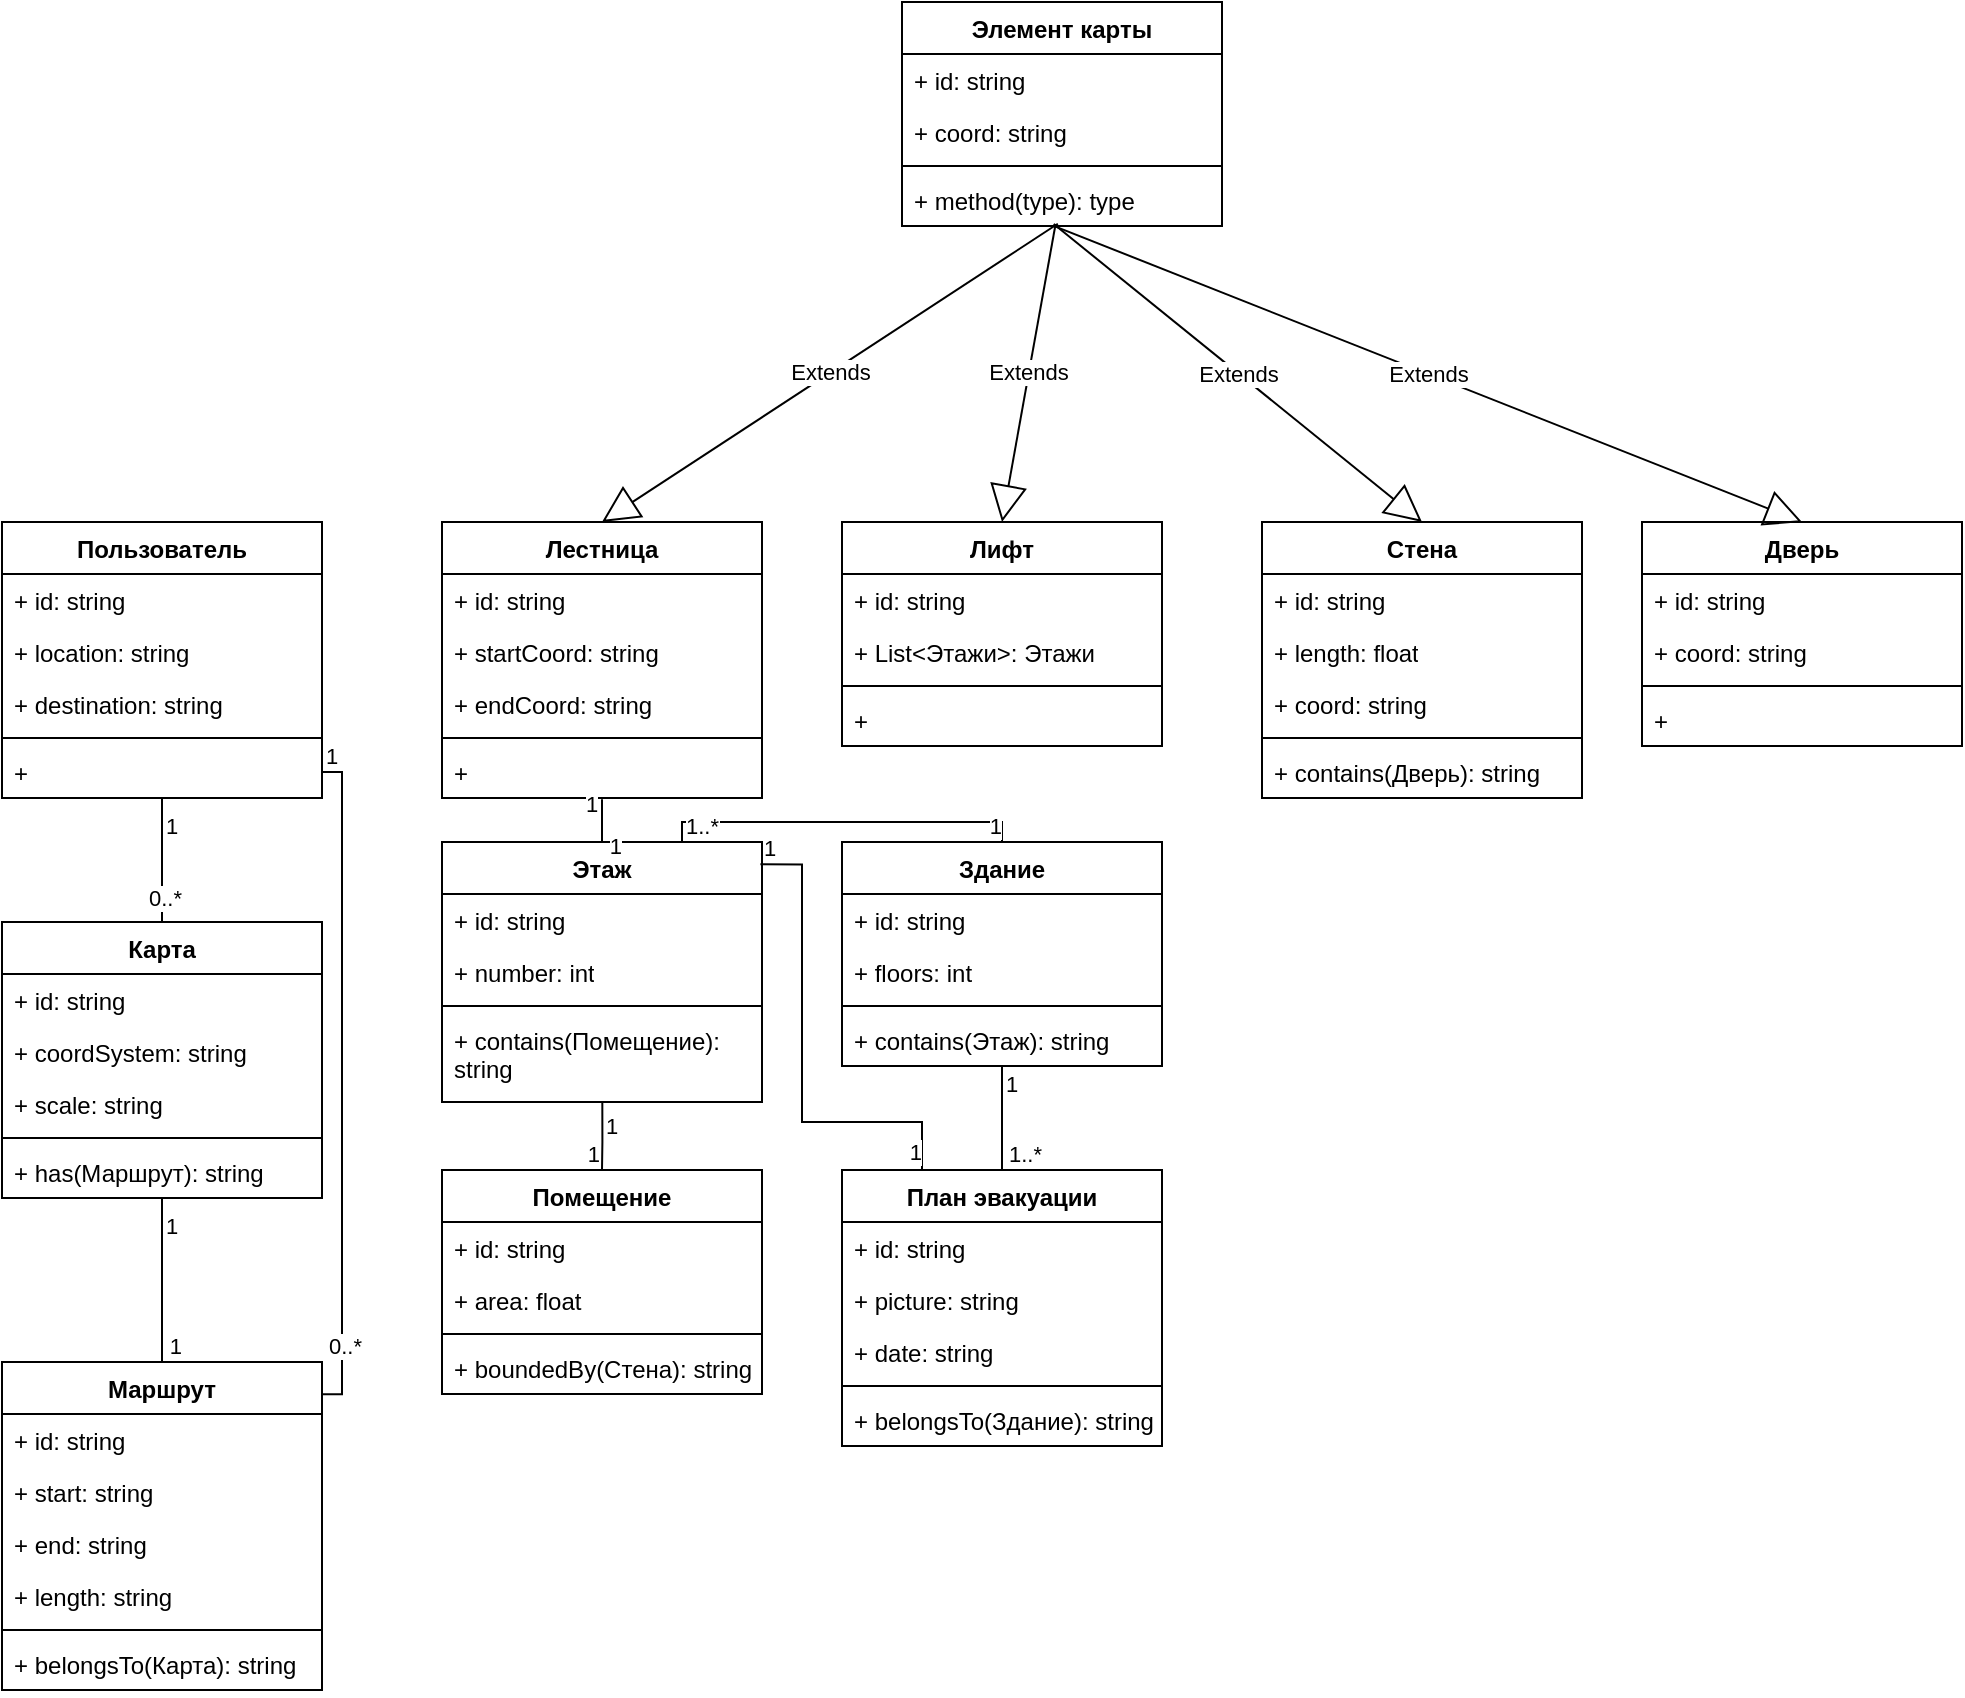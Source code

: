 <mxfile version="27.1.4">
  <diagram name="Страница — 1" id="0AxxKKy72it5V6mxBsG3">
    <mxGraphModel dx="2243" dy="932" grid="0" gridSize="10" guides="1" tooltips="1" connect="1" arrows="1" fold="1" page="0" pageScale="1" pageWidth="827" pageHeight="1169" math="0" shadow="0">
      <root>
        <mxCell id="0" />
        <mxCell id="1" parent="0" />
        <mxCell id="ay8TrYF9AFH5agloY99Q-1" value="Лестница" style="swimlane;fontStyle=1;align=center;verticalAlign=top;childLayout=stackLayout;horizontal=1;startSize=26;horizontalStack=0;resizeParent=1;resizeParentMax=0;resizeLast=0;collapsible=1;marginBottom=0;whiteSpace=wrap;html=1;" parent="1" vertex="1">
          <mxGeometry x="-203" y="365" width="160" height="138" as="geometry" />
        </mxCell>
        <mxCell id="ay8TrYF9AFH5agloY99Q-2" value="+ id: string" style="text;strokeColor=none;fillColor=none;align=left;verticalAlign=top;spacingLeft=4;spacingRight=4;overflow=hidden;rotatable=0;points=[[0,0.5],[1,0.5]];portConstraint=eastwest;whiteSpace=wrap;html=1;" parent="ay8TrYF9AFH5agloY99Q-1" vertex="1">
          <mxGeometry y="26" width="160" height="26" as="geometry" />
        </mxCell>
        <mxCell id="ay8TrYF9AFH5agloY99Q-56" value="+ startCoord: string" style="text;strokeColor=none;fillColor=none;align=left;verticalAlign=top;spacingLeft=4;spacingRight=4;overflow=hidden;rotatable=0;points=[[0,0.5],[1,0.5]];portConstraint=eastwest;whiteSpace=wrap;html=1;" parent="ay8TrYF9AFH5agloY99Q-1" vertex="1">
          <mxGeometry y="52" width="160" height="26" as="geometry" />
        </mxCell>
        <mxCell id="ay8TrYF9AFH5agloY99Q-57" value="+ endCoord: string" style="text;strokeColor=none;fillColor=none;align=left;verticalAlign=top;spacingLeft=4;spacingRight=4;overflow=hidden;rotatable=0;points=[[0,0.5],[1,0.5]];portConstraint=eastwest;whiteSpace=wrap;html=1;" parent="ay8TrYF9AFH5agloY99Q-1" vertex="1">
          <mxGeometry y="78" width="160" height="26" as="geometry" />
        </mxCell>
        <mxCell id="ay8TrYF9AFH5agloY99Q-3" value="" style="line;strokeWidth=1;fillColor=none;align=left;verticalAlign=middle;spacingTop=-1;spacingLeft=3;spacingRight=3;rotatable=0;labelPosition=right;points=[];portConstraint=eastwest;strokeColor=inherit;" parent="ay8TrYF9AFH5agloY99Q-1" vertex="1">
          <mxGeometry y="104" width="160" height="8" as="geometry" />
        </mxCell>
        <mxCell id="ay8TrYF9AFH5agloY99Q-4" value="+" style="text;strokeColor=none;fillColor=none;align=left;verticalAlign=top;spacingLeft=4;spacingRight=4;overflow=hidden;rotatable=0;points=[[0,0.5],[1,0.5]];portConstraint=eastwest;whiteSpace=wrap;html=1;" parent="ay8TrYF9AFH5agloY99Q-1" vertex="1">
          <mxGeometry y="112" width="160" height="26" as="geometry" />
        </mxCell>
        <mxCell id="ay8TrYF9AFH5agloY99Q-5" value="Этаж" style="swimlane;fontStyle=1;align=center;verticalAlign=top;childLayout=stackLayout;horizontal=1;startSize=26;horizontalStack=0;resizeParent=1;resizeParentMax=0;resizeLast=0;collapsible=1;marginBottom=0;whiteSpace=wrap;html=1;" parent="1" vertex="1">
          <mxGeometry x="-203" y="525" width="160" height="130" as="geometry" />
        </mxCell>
        <mxCell id="ay8TrYF9AFH5agloY99Q-6" value="+ id: string" style="text;strokeColor=none;fillColor=none;align=left;verticalAlign=top;spacingLeft=4;spacingRight=4;overflow=hidden;rotatable=0;points=[[0,0.5],[1,0.5]];portConstraint=eastwest;whiteSpace=wrap;html=1;" parent="ay8TrYF9AFH5agloY99Q-5" vertex="1">
          <mxGeometry y="26" width="160" height="26" as="geometry" />
        </mxCell>
        <mxCell id="ay8TrYF9AFH5agloY99Q-58" value="+ number: int" style="text;strokeColor=none;fillColor=none;align=left;verticalAlign=top;spacingLeft=4;spacingRight=4;overflow=hidden;rotatable=0;points=[[0,0.5],[1,0.5]];portConstraint=eastwest;whiteSpace=wrap;html=1;" parent="ay8TrYF9AFH5agloY99Q-5" vertex="1">
          <mxGeometry y="52" width="160" height="26" as="geometry" />
        </mxCell>
        <mxCell id="ay8TrYF9AFH5agloY99Q-7" value="" style="line;strokeWidth=1;fillColor=none;align=left;verticalAlign=middle;spacingTop=-1;spacingLeft=3;spacingRight=3;rotatable=0;labelPosition=right;points=[];portConstraint=eastwest;strokeColor=inherit;" parent="ay8TrYF9AFH5agloY99Q-5" vertex="1">
          <mxGeometry y="78" width="160" height="8" as="geometry" />
        </mxCell>
        <mxCell id="ay8TrYF9AFH5agloY99Q-8" value="+ contains(Помещение): string" style="text;strokeColor=none;fillColor=none;align=left;verticalAlign=top;spacingLeft=4;spacingRight=4;overflow=hidden;rotatable=0;points=[[0,0.5],[1,0.5]];portConstraint=eastwest;whiteSpace=wrap;html=1;" parent="ay8TrYF9AFH5agloY99Q-5" vertex="1">
          <mxGeometry y="86" width="160" height="44" as="geometry" />
        </mxCell>
        <mxCell id="ay8TrYF9AFH5agloY99Q-9" value="Помещение" style="swimlane;fontStyle=1;align=center;verticalAlign=top;childLayout=stackLayout;horizontal=1;startSize=26;horizontalStack=0;resizeParent=1;resizeParentMax=0;resizeLast=0;collapsible=1;marginBottom=0;whiteSpace=wrap;html=1;" parent="1" vertex="1">
          <mxGeometry x="-203" y="689" width="160" height="112" as="geometry" />
        </mxCell>
        <mxCell id="ay8TrYF9AFH5agloY99Q-10" value="+ id: string" style="text;strokeColor=none;fillColor=none;align=left;verticalAlign=top;spacingLeft=4;spacingRight=4;overflow=hidden;rotatable=0;points=[[0,0.5],[1,0.5]];portConstraint=eastwest;whiteSpace=wrap;html=1;" parent="ay8TrYF9AFH5agloY99Q-9" vertex="1">
          <mxGeometry y="26" width="160" height="26" as="geometry" />
        </mxCell>
        <mxCell id="ay8TrYF9AFH5agloY99Q-59" value="+ area: float" style="text;strokeColor=none;fillColor=none;align=left;verticalAlign=top;spacingLeft=4;spacingRight=4;overflow=hidden;rotatable=0;points=[[0,0.5],[1,0.5]];portConstraint=eastwest;whiteSpace=wrap;html=1;" parent="ay8TrYF9AFH5agloY99Q-9" vertex="1">
          <mxGeometry y="52" width="160" height="26" as="geometry" />
        </mxCell>
        <mxCell id="ay8TrYF9AFH5agloY99Q-11" value="" style="line;strokeWidth=1;fillColor=none;align=left;verticalAlign=middle;spacingTop=-1;spacingLeft=3;spacingRight=3;rotatable=0;labelPosition=right;points=[];portConstraint=eastwest;strokeColor=inherit;" parent="ay8TrYF9AFH5agloY99Q-9" vertex="1">
          <mxGeometry y="78" width="160" height="8" as="geometry" />
        </mxCell>
        <mxCell id="ay8TrYF9AFH5agloY99Q-12" value="+ boundedBy(Стена): string" style="text;strokeColor=none;fillColor=none;align=left;verticalAlign=top;spacingLeft=4;spacingRight=4;overflow=hidden;rotatable=0;points=[[0,0.5],[1,0.5]];portConstraint=eastwest;whiteSpace=wrap;html=1;" parent="ay8TrYF9AFH5agloY99Q-9" vertex="1">
          <mxGeometry y="86" width="160" height="26" as="geometry" />
        </mxCell>
        <mxCell id="ay8TrYF9AFH5agloY99Q-13" value="Стена" style="swimlane;fontStyle=1;align=center;verticalAlign=top;childLayout=stackLayout;horizontal=1;startSize=26;horizontalStack=0;resizeParent=1;resizeParentMax=0;resizeLast=0;collapsible=1;marginBottom=0;whiteSpace=wrap;html=1;" parent="1" vertex="1">
          <mxGeometry x="207" y="365" width="160" height="138" as="geometry" />
        </mxCell>
        <mxCell id="ay8TrYF9AFH5agloY99Q-14" value="+ id: string" style="text;strokeColor=none;fillColor=none;align=left;verticalAlign=top;spacingLeft=4;spacingRight=4;overflow=hidden;rotatable=0;points=[[0,0.5],[1,0.5]];portConstraint=eastwest;whiteSpace=wrap;html=1;" parent="ay8TrYF9AFH5agloY99Q-13" vertex="1">
          <mxGeometry y="26" width="160" height="26" as="geometry" />
        </mxCell>
        <mxCell id="ay8TrYF9AFH5agloY99Q-60" value="+ length: float" style="text;strokeColor=none;fillColor=none;align=left;verticalAlign=top;spacingLeft=4;spacingRight=4;overflow=hidden;rotatable=0;points=[[0,0.5],[1,0.5]];portConstraint=eastwest;whiteSpace=wrap;html=1;" parent="ay8TrYF9AFH5agloY99Q-13" vertex="1">
          <mxGeometry y="52" width="160" height="26" as="geometry" />
        </mxCell>
        <mxCell id="ay8TrYF9AFH5agloY99Q-61" value="+ coord: string" style="text;strokeColor=none;fillColor=none;align=left;verticalAlign=top;spacingLeft=4;spacingRight=4;overflow=hidden;rotatable=0;points=[[0,0.5],[1,0.5]];portConstraint=eastwest;whiteSpace=wrap;html=1;" parent="ay8TrYF9AFH5agloY99Q-13" vertex="1">
          <mxGeometry y="78" width="160" height="26" as="geometry" />
        </mxCell>
        <mxCell id="ay8TrYF9AFH5agloY99Q-15" value="" style="line;strokeWidth=1;fillColor=none;align=left;verticalAlign=middle;spacingTop=-1;spacingLeft=3;spacingRight=3;rotatable=0;labelPosition=right;points=[];portConstraint=eastwest;strokeColor=inherit;" parent="ay8TrYF9AFH5agloY99Q-13" vertex="1">
          <mxGeometry y="104" width="160" height="8" as="geometry" />
        </mxCell>
        <mxCell id="ay8TrYF9AFH5agloY99Q-16" value="+ contains(Дверь): string" style="text;strokeColor=none;fillColor=none;align=left;verticalAlign=top;spacingLeft=4;spacingRight=4;overflow=hidden;rotatable=0;points=[[0,0.5],[1,0.5]];portConstraint=eastwest;whiteSpace=wrap;html=1;" parent="ay8TrYF9AFH5agloY99Q-13" vertex="1">
          <mxGeometry y="112" width="160" height="26" as="geometry" />
        </mxCell>
        <mxCell id="ay8TrYF9AFH5agloY99Q-17" value="Дверь" style="swimlane;fontStyle=1;align=center;verticalAlign=top;childLayout=stackLayout;horizontal=1;startSize=26;horizontalStack=0;resizeParent=1;resizeParentMax=0;resizeLast=0;collapsible=1;marginBottom=0;whiteSpace=wrap;html=1;" parent="1" vertex="1">
          <mxGeometry x="397" y="365" width="160" height="112" as="geometry" />
        </mxCell>
        <mxCell id="ay8TrYF9AFH5agloY99Q-18" value="+ id: string" style="text;strokeColor=none;fillColor=none;align=left;verticalAlign=top;spacingLeft=4;spacingRight=4;overflow=hidden;rotatable=0;points=[[0,0.5],[1,0.5]];portConstraint=eastwest;whiteSpace=wrap;html=1;" parent="ay8TrYF9AFH5agloY99Q-17" vertex="1">
          <mxGeometry y="26" width="160" height="26" as="geometry" />
        </mxCell>
        <mxCell id="ay8TrYF9AFH5agloY99Q-62" value="+ coord: string" style="text;strokeColor=none;fillColor=none;align=left;verticalAlign=top;spacingLeft=4;spacingRight=4;overflow=hidden;rotatable=0;points=[[0,0.5],[1,0.5]];portConstraint=eastwest;whiteSpace=wrap;html=1;" parent="ay8TrYF9AFH5agloY99Q-17" vertex="1">
          <mxGeometry y="52" width="160" height="26" as="geometry" />
        </mxCell>
        <mxCell id="ay8TrYF9AFH5agloY99Q-19" value="" style="line;strokeWidth=1;fillColor=none;align=left;verticalAlign=middle;spacingTop=-1;spacingLeft=3;spacingRight=3;rotatable=0;labelPosition=right;points=[];portConstraint=eastwest;strokeColor=inherit;" parent="ay8TrYF9AFH5agloY99Q-17" vertex="1">
          <mxGeometry y="78" width="160" height="8" as="geometry" />
        </mxCell>
        <mxCell id="ay8TrYF9AFH5agloY99Q-20" value="+&amp;nbsp;" style="text;strokeColor=none;fillColor=none;align=left;verticalAlign=top;spacingLeft=4;spacingRight=4;overflow=hidden;rotatable=0;points=[[0,0.5],[1,0.5]];portConstraint=eastwest;whiteSpace=wrap;html=1;" parent="ay8TrYF9AFH5agloY99Q-17" vertex="1">
          <mxGeometry y="86" width="160" height="26" as="geometry" />
        </mxCell>
        <mxCell id="ay8TrYF9AFH5agloY99Q-21" value="Пользователь" style="swimlane;fontStyle=1;align=center;verticalAlign=top;childLayout=stackLayout;horizontal=1;startSize=26;horizontalStack=0;resizeParent=1;resizeParentMax=0;resizeLast=0;collapsible=1;marginBottom=0;whiteSpace=wrap;html=1;" parent="1" vertex="1">
          <mxGeometry x="-423" y="365" width="160" height="138" as="geometry" />
        </mxCell>
        <mxCell id="ay8TrYF9AFH5agloY99Q-22" value="+ id: string" style="text;strokeColor=none;fillColor=none;align=left;verticalAlign=top;spacingLeft=4;spacingRight=4;overflow=hidden;rotatable=0;points=[[0,0.5],[1,0.5]];portConstraint=eastwest;whiteSpace=wrap;html=1;" parent="ay8TrYF9AFH5agloY99Q-21" vertex="1">
          <mxGeometry y="26" width="160" height="26" as="geometry" />
        </mxCell>
        <mxCell id="ay8TrYF9AFH5agloY99Q-49" value="+ location: string" style="text;strokeColor=none;fillColor=none;align=left;verticalAlign=top;spacingLeft=4;spacingRight=4;overflow=hidden;rotatable=0;points=[[0,0.5],[1,0.5]];portConstraint=eastwest;whiteSpace=wrap;html=1;" parent="ay8TrYF9AFH5agloY99Q-21" vertex="1">
          <mxGeometry y="52" width="160" height="26" as="geometry" />
        </mxCell>
        <mxCell id="ay8TrYF9AFH5agloY99Q-50" value="+ destination: string" style="text;strokeColor=none;fillColor=none;align=left;verticalAlign=top;spacingLeft=4;spacingRight=4;overflow=hidden;rotatable=0;points=[[0,0.5],[1,0.5]];portConstraint=eastwest;whiteSpace=wrap;html=1;" parent="ay8TrYF9AFH5agloY99Q-21" vertex="1">
          <mxGeometry y="78" width="160" height="26" as="geometry" />
        </mxCell>
        <mxCell id="ay8TrYF9AFH5agloY99Q-23" value="" style="line;strokeWidth=1;fillColor=none;align=left;verticalAlign=middle;spacingTop=-1;spacingLeft=3;spacingRight=3;rotatable=0;labelPosition=right;points=[];portConstraint=eastwest;strokeColor=inherit;" parent="ay8TrYF9AFH5agloY99Q-21" vertex="1">
          <mxGeometry y="104" width="160" height="8" as="geometry" />
        </mxCell>
        <mxCell id="ay8TrYF9AFH5agloY99Q-24" value="+" style="text;strokeColor=none;fillColor=none;align=left;verticalAlign=top;spacingLeft=4;spacingRight=4;overflow=hidden;rotatable=0;points=[[0,0.5],[1,0.5]];portConstraint=eastwest;whiteSpace=wrap;html=1;" parent="ay8TrYF9AFH5agloY99Q-21" vertex="1">
          <mxGeometry y="112" width="160" height="26" as="geometry" />
        </mxCell>
        <mxCell id="ay8TrYF9AFH5agloY99Q-25" value="Карта" style="swimlane;fontStyle=1;align=center;verticalAlign=top;childLayout=stackLayout;horizontal=1;startSize=26;horizontalStack=0;resizeParent=1;resizeParentMax=0;resizeLast=0;collapsible=1;marginBottom=0;whiteSpace=wrap;html=1;" parent="1" vertex="1">
          <mxGeometry x="-423" y="565" width="160" height="138" as="geometry" />
        </mxCell>
        <mxCell id="ay8TrYF9AFH5agloY99Q-26" value="+ id: string" style="text;strokeColor=none;fillColor=none;align=left;verticalAlign=top;spacingLeft=4;spacingRight=4;overflow=hidden;rotatable=0;points=[[0,0.5],[1,0.5]];portConstraint=eastwest;whiteSpace=wrap;html=1;" parent="ay8TrYF9AFH5agloY99Q-25" vertex="1">
          <mxGeometry y="26" width="160" height="26" as="geometry" />
        </mxCell>
        <mxCell id="ay8TrYF9AFH5agloY99Q-51" value="+ coordSystem: string" style="text;strokeColor=none;fillColor=none;align=left;verticalAlign=top;spacingLeft=4;spacingRight=4;overflow=hidden;rotatable=0;points=[[0,0.5],[1,0.5]];portConstraint=eastwest;whiteSpace=wrap;html=1;" parent="ay8TrYF9AFH5agloY99Q-25" vertex="1">
          <mxGeometry y="52" width="160" height="26" as="geometry" />
        </mxCell>
        <mxCell id="ay8TrYF9AFH5agloY99Q-52" value="+ scale: string" style="text;strokeColor=none;fillColor=none;align=left;verticalAlign=top;spacingLeft=4;spacingRight=4;overflow=hidden;rotatable=0;points=[[0,0.5],[1,0.5]];portConstraint=eastwest;whiteSpace=wrap;html=1;" parent="ay8TrYF9AFH5agloY99Q-25" vertex="1">
          <mxGeometry y="78" width="160" height="26" as="geometry" />
        </mxCell>
        <mxCell id="ay8TrYF9AFH5agloY99Q-27" value="" style="line;strokeWidth=1;fillColor=none;align=left;verticalAlign=middle;spacingTop=-1;spacingLeft=3;spacingRight=3;rotatable=0;labelPosition=right;points=[];portConstraint=eastwest;strokeColor=inherit;" parent="ay8TrYF9AFH5agloY99Q-25" vertex="1">
          <mxGeometry y="104" width="160" height="8" as="geometry" />
        </mxCell>
        <mxCell id="ay8TrYF9AFH5agloY99Q-28" value="+ has(Маршрут): string" style="text;strokeColor=none;fillColor=none;align=left;verticalAlign=top;spacingLeft=4;spacingRight=4;overflow=hidden;rotatable=0;points=[[0,0.5],[1,0.5]];portConstraint=eastwest;whiteSpace=wrap;html=1;" parent="ay8TrYF9AFH5agloY99Q-25" vertex="1">
          <mxGeometry y="112" width="160" height="26" as="geometry" />
        </mxCell>
        <mxCell id="ay8TrYF9AFH5agloY99Q-29" value="Маршрут" style="swimlane;fontStyle=1;align=center;verticalAlign=top;childLayout=stackLayout;horizontal=1;startSize=26;horizontalStack=0;resizeParent=1;resizeParentMax=0;resizeLast=0;collapsible=1;marginBottom=0;whiteSpace=wrap;html=1;" parent="1" vertex="1">
          <mxGeometry x="-423" y="785" width="160" height="164" as="geometry" />
        </mxCell>
        <mxCell id="ay8TrYF9AFH5agloY99Q-30" value="+ id: string" style="text;strokeColor=none;fillColor=none;align=left;verticalAlign=top;spacingLeft=4;spacingRight=4;overflow=hidden;rotatable=0;points=[[0,0.5],[1,0.5]];portConstraint=eastwest;whiteSpace=wrap;html=1;" parent="ay8TrYF9AFH5agloY99Q-29" vertex="1">
          <mxGeometry y="26" width="160" height="26" as="geometry" />
        </mxCell>
        <mxCell id="ay8TrYF9AFH5agloY99Q-53" value="+ start: string" style="text;strokeColor=none;fillColor=none;align=left;verticalAlign=top;spacingLeft=4;spacingRight=4;overflow=hidden;rotatable=0;points=[[0,0.5],[1,0.5]];portConstraint=eastwest;whiteSpace=wrap;html=1;" parent="ay8TrYF9AFH5agloY99Q-29" vertex="1">
          <mxGeometry y="52" width="160" height="26" as="geometry" />
        </mxCell>
        <mxCell id="ay8TrYF9AFH5agloY99Q-54" value="+ end: string" style="text;strokeColor=none;fillColor=none;align=left;verticalAlign=top;spacingLeft=4;spacingRight=4;overflow=hidden;rotatable=0;points=[[0,0.5],[1,0.5]];portConstraint=eastwest;whiteSpace=wrap;html=1;" parent="ay8TrYF9AFH5agloY99Q-29" vertex="1">
          <mxGeometry y="78" width="160" height="26" as="geometry" />
        </mxCell>
        <mxCell id="ay8TrYF9AFH5agloY99Q-55" value="+ length: string" style="text;strokeColor=none;fillColor=none;align=left;verticalAlign=top;spacingLeft=4;spacingRight=4;overflow=hidden;rotatable=0;points=[[0,0.5],[1,0.5]];portConstraint=eastwest;whiteSpace=wrap;html=1;" parent="ay8TrYF9AFH5agloY99Q-29" vertex="1">
          <mxGeometry y="104" width="160" height="26" as="geometry" />
        </mxCell>
        <mxCell id="ay8TrYF9AFH5agloY99Q-31" value="" style="line;strokeWidth=1;fillColor=none;align=left;verticalAlign=middle;spacingTop=-1;spacingLeft=3;spacingRight=3;rotatable=0;labelPosition=right;points=[];portConstraint=eastwest;strokeColor=inherit;" parent="ay8TrYF9AFH5agloY99Q-29" vertex="1">
          <mxGeometry y="130" width="160" height="8" as="geometry" />
        </mxCell>
        <mxCell id="ay8TrYF9AFH5agloY99Q-32" value="+ belongsTo(Карта): string" style="text;strokeColor=none;fillColor=none;align=left;verticalAlign=top;spacingLeft=4;spacingRight=4;overflow=hidden;rotatable=0;points=[[0,0.5],[1,0.5]];portConstraint=eastwest;whiteSpace=wrap;html=1;" parent="ay8TrYF9AFH5agloY99Q-29" vertex="1">
          <mxGeometry y="138" width="160" height="26" as="geometry" />
        </mxCell>
        <mxCell id="ay8TrYF9AFH5agloY99Q-33" value="Здание" style="swimlane;fontStyle=1;align=center;verticalAlign=top;childLayout=stackLayout;horizontal=1;startSize=26;horizontalStack=0;resizeParent=1;resizeParentMax=0;resizeLast=0;collapsible=1;marginBottom=0;whiteSpace=wrap;html=1;" parent="1" vertex="1">
          <mxGeometry x="-3" y="525" width="160" height="112" as="geometry" />
        </mxCell>
        <mxCell id="ay8TrYF9AFH5agloY99Q-34" value="+ id: string" style="text;strokeColor=none;fillColor=none;align=left;verticalAlign=top;spacingLeft=4;spacingRight=4;overflow=hidden;rotatable=0;points=[[0,0.5],[1,0.5]];portConstraint=eastwest;whiteSpace=wrap;html=1;" parent="ay8TrYF9AFH5agloY99Q-33" vertex="1">
          <mxGeometry y="26" width="160" height="26" as="geometry" />
        </mxCell>
        <mxCell id="ay8TrYF9AFH5agloY99Q-63" value="+ floors: int" style="text;strokeColor=none;fillColor=none;align=left;verticalAlign=top;spacingLeft=4;spacingRight=4;overflow=hidden;rotatable=0;points=[[0,0.5],[1,0.5]];portConstraint=eastwest;whiteSpace=wrap;html=1;" parent="ay8TrYF9AFH5agloY99Q-33" vertex="1">
          <mxGeometry y="52" width="160" height="26" as="geometry" />
        </mxCell>
        <mxCell id="ay8TrYF9AFH5agloY99Q-35" value="" style="line;strokeWidth=1;fillColor=none;align=left;verticalAlign=middle;spacingTop=-1;spacingLeft=3;spacingRight=3;rotatable=0;labelPosition=right;points=[];portConstraint=eastwest;strokeColor=inherit;" parent="ay8TrYF9AFH5agloY99Q-33" vertex="1">
          <mxGeometry y="78" width="160" height="8" as="geometry" />
        </mxCell>
        <mxCell id="ay8TrYF9AFH5agloY99Q-36" value="+ contains(Этаж): string" style="text;strokeColor=none;fillColor=none;align=left;verticalAlign=top;spacingLeft=4;spacingRight=4;overflow=hidden;rotatable=0;points=[[0,0.5],[1,0.5]];portConstraint=eastwest;whiteSpace=wrap;html=1;" parent="ay8TrYF9AFH5agloY99Q-33" vertex="1">
          <mxGeometry y="86" width="160" height="26" as="geometry" />
        </mxCell>
        <mxCell id="ay8TrYF9AFH5agloY99Q-37" value="Лифт" style="swimlane;fontStyle=1;align=center;verticalAlign=top;childLayout=stackLayout;horizontal=1;startSize=26;horizontalStack=0;resizeParent=1;resizeParentMax=0;resizeLast=0;collapsible=1;marginBottom=0;whiteSpace=wrap;html=1;" parent="1" vertex="1">
          <mxGeometry x="-3" y="365" width="160" height="112" as="geometry" />
        </mxCell>
        <mxCell id="ay8TrYF9AFH5agloY99Q-38" value="+ id: string" style="text;strokeColor=none;fillColor=none;align=left;verticalAlign=top;spacingLeft=4;spacingRight=4;overflow=hidden;rotatable=0;points=[[0,0.5],[1,0.5]];portConstraint=eastwest;whiteSpace=wrap;html=1;" parent="ay8TrYF9AFH5agloY99Q-37" vertex="1">
          <mxGeometry y="26" width="160" height="26" as="geometry" />
        </mxCell>
        <mxCell id="ay8TrYF9AFH5agloY99Q-64" value="+ List&amp;lt;Этажи&amp;gt;: Этажи" style="text;strokeColor=none;fillColor=none;align=left;verticalAlign=top;spacingLeft=4;spacingRight=4;overflow=hidden;rotatable=0;points=[[0,0.5],[1,0.5]];portConstraint=eastwest;whiteSpace=wrap;html=1;" parent="ay8TrYF9AFH5agloY99Q-37" vertex="1">
          <mxGeometry y="52" width="160" height="26" as="geometry" />
        </mxCell>
        <mxCell id="ay8TrYF9AFH5agloY99Q-39" value="" style="line;strokeWidth=1;fillColor=none;align=left;verticalAlign=middle;spacingTop=-1;spacingLeft=3;spacingRight=3;rotatable=0;labelPosition=right;points=[];portConstraint=eastwest;strokeColor=inherit;" parent="ay8TrYF9AFH5agloY99Q-37" vertex="1">
          <mxGeometry y="78" width="160" height="8" as="geometry" />
        </mxCell>
        <mxCell id="ay8TrYF9AFH5agloY99Q-40" value="+&amp;nbsp;" style="text;strokeColor=none;fillColor=none;align=left;verticalAlign=top;spacingLeft=4;spacingRight=4;overflow=hidden;rotatable=0;points=[[0,0.5],[1,0.5]];portConstraint=eastwest;whiteSpace=wrap;html=1;" parent="ay8TrYF9AFH5agloY99Q-37" vertex="1">
          <mxGeometry y="86" width="160" height="26" as="geometry" />
        </mxCell>
        <mxCell id="ay8TrYF9AFH5agloY99Q-41" value="План эвакуации" style="swimlane;fontStyle=1;align=center;verticalAlign=top;childLayout=stackLayout;horizontal=1;startSize=26;horizontalStack=0;resizeParent=1;resizeParentMax=0;resizeLast=0;collapsible=1;marginBottom=0;whiteSpace=wrap;html=1;" parent="1" vertex="1">
          <mxGeometry x="-3" y="689" width="160" height="138" as="geometry" />
        </mxCell>
        <mxCell id="ay8TrYF9AFH5agloY99Q-42" value="+ id: string" style="text;strokeColor=none;fillColor=none;align=left;verticalAlign=top;spacingLeft=4;spacingRight=4;overflow=hidden;rotatable=0;points=[[0,0.5],[1,0.5]];portConstraint=eastwest;whiteSpace=wrap;html=1;" parent="ay8TrYF9AFH5agloY99Q-41" vertex="1">
          <mxGeometry y="26" width="160" height="26" as="geometry" />
        </mxCell>
        <mxCell id="ay8TrYF9AFH5agloY99Q-65" value="+ picture: string" style="text;strokeColor=none;fillColor=none;align=left;verticalAlign=top;spacingLeft=4;spacingRight=4;overflow=hidden;rotatable=0;points=[[0,0.5],[1,0.5]];portConstraint=eastwest;whiteSpace=wrap;html=1;" parent="ay8TrYF9AFH5agloY99Q-41" vertex="1">
          <mxGeometry y="52" width="160" height="26" as="geometry" />
        </mxCell>
        <mxCell id="ay8TrYF9AFH5agloY99Q-66" value="+ date: string" style="text;strokeColor=none;fillColor=none;align=left;verticalAlign=top;spacingLeft=4;spacingRight=4;overflow=hidden;rotatable=0;points=[[0,0.5],[1,0.5]];portConstraint=eastwest;whiteSpace=wrap;html=1;" parent="ay8TrYF9AFH5agloY99Q-41" vertex="1">
          <mxGeometry y="78" width="160" height="26" as="geometry" />
        </mxCell>
        <mxCell id="ay8TrYF9AFH5agloY99Q-43" value="" style="line;strokeWidth=1;fillColor=none;align=left;verticalAlign=middle;spacingTop=-1;spacingLeft=3;spacingRight=3;rotatable=0;labelPosition=right;points=[];portConstraint=eastwest;strokeColor=inherit;" parent="ay8TrYF9AFH5agloY99Q-41" vertex="1">
          <mxGeometry y="104" width="160" height="8" as="geometry" />
        </mxCell>
        <mxCell id="ay8TrYF9AFH5agloY99Q-44" value="+ belongsTo(Здание): string" style="text;strokeColor=none;fillColor=none;align=left;verticalAlign=top;spacingLeft=4;spacingRight=4;overflow=hidden;rotatable=0;points=[[0,0.5],[1,0.5]];portConstraint=eastwest;whiteSpace=wrap;html=1;" parent="ay8TrYF9AFH5agloY99Q-41" vertex="1">
          <mxGeometry y="112" width="160" height="26" as="geometry" />
        </mxCell>
        <mxCell id="ay8TrYF9AFH5agloY99Q-67" value="Элемент карты" style="swimlane;fontStyle=1;align=center;verticalAlign=top;childLayout=stackLayout;horizontal=1;startSize=26;horizontalStack=0;resizeParent=1;resizeParentMax=0;resizeLast=0;collapsible=1;marginBottom=0;whiteSpace=wrap;html=1;" parent="1" vertex="1">
          <mxGeometry x="27" y="105" width="160" height="112" as="geometry" />
        </mxCell>
        <mxCell id="ay8TrYF9AFH5agloY99Q-68" value="+ id: string" style="text;strokeColor=none;fillColor=none;align=left;verticalAlign=top;spacingLeft=4;spacingRight=4;overflow=hidden;rotatable=0;points=[[0,0.5],[1,0.5]];portConstraint=eastwest;whiteSpace=wrap;html=1;" parent="ay8TrYF9AFH5agloY99Q-67" vertex="1">
          <mxGeometry y="26" width="160" height="26" as="geometry" />
        </mxCell>
        <mxCell id="ay8TrYF9AFH5agloY99Q-71" value="+ coord: string" style="text;strokeColor=none;fillColor=none;align=left;verticalAlign=top;spacingLeft=4;spacingRight=4;overflow=hidden;rotatable=0;points=[[0,0.5],[1,0.5]];portConstraint=eastwest;whiteSpace=wrap;html=1;" parent="ay8TrYF9AFH5agloY99Q-67" vertex="1">
          <mxGeometry y="52" width="160" height="26" as="geometry" />
        </mxCell>
        <mxCell id="ay8TrYF9AFH5agloY99Q-69" value="" style="line;strokeWidth=1;fillColor=none;align=left;verticalAlign=middle;spacingTop=-1;spacingLeft=3;spacingRight=3;rotatable=0;labelPosition=right;points=[];portConstraint=eastwest;strokeColor=inherit;" parent="ay8TrYF9AFH5agloY99Q-67" vertex="1">
          <mxGeometry y="78" width="160" height="8" as="geometry" />
        </mxCell>
        <mxCell id="ay8TrYF9AFH5agloY99Q-70" value="+ method(type): type" style="text;strokeColor=none;fillColor=none;align=left;verticalAlign=top;spacingLeft=4;spacingRight=4;overflow=hidden;rotatable=0;points=[[0,0.5],[1,0.5]];portConstraint=eastwest;whiteSpace=wrap;html=1;" parent="ay8TrYF9AFH5agloY99Q-67" vertex="1">
          <mxGeometry y="86" width="160" height="26" as="geometry" />
        </mxCell>
        <mxCell id="ay8TrYF9AFH5agloY99Q-75" value="Extends" style="endArrow=block;endSize=16;endFill=0;html=1;rounded=0;exitX=0.487;exitY=0.957;exitDx=0;exitDy=0;exitPerimeter=0;entryX=0.5;entryY=0;entryDx=0;entryDy=0;" parent="1" source="ay8TrYF9AFH5agloY99Q-70" target="ay8TrYF9AFH5agloY99Q-1" edge="1">
          <mxGeometry width="160" relative="1" as="geometry">
            <mxPoint x="-193" y="525" as="sourcePoint" />
            <mxPoint x="-33" y="525" as="targetPoint" />
          </mxGeometry>
        </mxCell>
        <mxCell id="ay8TrYF9AFH5agloY99Q-77" value="Extends" style="endArrow=block;endSize=16;endFill=0;html=1;rounded=0;exitX=0.48;exitY=0.962;exitDx=0;exitDy=0;exitPerimeter=0;entryX=0.5;entryY=0;entryDx=0;entryDy=0;" parent="1" source="ay8TrYF9AFH5agloY99Q-70" target="ay8TrYF9AFH5agloY99Q-37" edge="1">
          <mxGeometry width="160" relative="1" as="geometry">
            <mxPoint x="27" y="635" as="sourcePoint" />
            <mxPoint x="187" y="635" as="targetPoint" />
          </mxGeometry>
        </mxCell>
        <mxCell id="ay8TrYF9AFH5agloY99Q-78" value="Extends" style="endArrow=block;endSize=16;endFill=0;html=1;rounded=0;entryX=0.5;entryY=0;entryDx=0;entryDy=0;exitX=0.474;exitY=0.962;exitDx=0;exitDy=0;exitPerimeter=0;" parent="1" source="ay8TrYF9AFH5agloY99Q-70" target="ay8TrYF9AFH5agloY99Q-13" edge="1">
          <mxGeometry width="160" relative="1" as="geometry">
            <mxPoint x="107" y="225" as="sourcePoint" />
            <mxPoint x="87" y="375" as="targetPoint" />
          </mxGeometry>
        </mxCell>
        <mxCell id="ay8TrYF9AFH5agloY99Q-79" value="Extends" style="endArrow=block;endSize=16;endFill=0;html=1;rounded=0;entryX=0.5;entryY=0;entryDx=0;entryDy=0;exitX=0.476;exitY=1.002;exitDx=0;exitDy=0;exitPerimeter=0;" parent="1" source="ay8TrYF9AFH5agloY99Q-70" target="ay8TrYF9AFH5agloY99Q-17" edge="1">
          <mxGeometry width="160" relative="1" as="geometry">
            <mxPoint x="113" y="226" as="sourcePoint" />
            <mxPoint x="297" y="375" as="targetPoint" />
          </mxGeometry>
        </mxCell>
        <mxCell id="ay8TrYF9AFH5agloY99Q-83" value="" style="endArrow=none;html=1;edgeStyle=orthogonalEdgeStyle;rounded=0;exitX=0.5;exitY=1;exitDx=0;exitDy=0;entryX=0.5;entryY=0;entryDx=0;entryDy=0;" parent="1" source="ay8TrYF9AFH5agloY99Q-21" target="ay8TrYF9AFH5agloY99Q-25" edge="1">
          <mxGeometry relative="1" as="geometry">
            <mxPoint x="-283" y="585" as="sourcePoint" />
            <mxPoint x="-123" y="585" as="targetPoint" />
          </mxGeometry>
        </mxCell>
        <mxCell id="ay8TrYF9AFH5agloY99Q-84" value="1" style="edgeLabel;resizable=0;html=1;align=left;verticalAlign=bottom;" parent="ay8TrYF9AFH5agloY99Q-83" connectable="0" vertex="1">
          <mxGeometry x="-1" relative="1" as="geometry">
            <mxPoint y="22" as="offset" />
          </mxGeometry>
        </mxCell>
        <mxCell id="ay8TrYF9AFH5agloY99Q-85" value="0..*" style="edgeLabel;resizable=0;html=1;align=right;verticalAlign=bottom;" parent="ay8TrYF9AFH5agloY99Q-83" connectable="0" vertex="1">
          <mxGeometry x="1" relative="1" as="geometry">
            <mxPoint x="10" y="-4" as="offset" />
          </mxGeometry>
        </mxCell>
        <mxCell id="ay8TrYF9AFH5agloY99Q-86" value="" style="endArrow=none;html=1;edgeStyle=orthogonalEdgeStyle;rounded=0;exitX=0.5;exitY=1;exitDx=0;exitDy=0;entryX=0.5;entryY=0;entryDx=0;entryDy=0;" parent="1" source="ay8TrYF9AFH5agloY99Q-25" target="ay8TrYF9AFH5agloY99Q-29" edge="1">
          <mxGeometry relative="1" as="geometry">
            <mxPoint x="-253" y="815" as="sourcePoint" />
            <mxPoint x="-93" y="815" as="targetPoint" />
            <Array as="points">
              <mxPoint x="-343" y="705" />
              <mxPoint x="-343" y="705" />
            </Array>
          </mxGeometry>
        </mxCell>
        <mxCell id="ay8TrYF9AFH5agloY99Q-87" value="1" style="edgeLabel;resizable=0;html=1;align=left;verticalAlign=bottom;" parent="ay8TrYF9AFH5agloY99Q-86" connectable="0" vertex="1">
          <mxGeometry x="-1" relative="1" as="geometry">
            <mxPoint y="22" as="offset" />
          </mxGeometry>
        </mxCell>
        <mxCell id="ay8TrYF9AFH5agloY99Q-88" value="1" style="edgeLabel;resizable=0;html=1;align=right;verticalAlign=bottom;" parent="ay8TrYF9AFH5agloY99Q-86" connectable="0" vertex="1">
          <mxGeometry x="1" relative="1" as="geometry">
            <mxPoint x="10" as="offset" />
          </mxGeometry>
        </mxCell>
        <mxCell id="ay8TrYF9AFH5agloY99Q-89" value="" style="endArrow=none;html=1;edgeStyle=orthogonalEdgeStyle;rounded=0;exitX=1;exitY=0.5;exitDx=0;exitDy=0;entryX=1.003;entryY=0.098;entryDx=0;entryDy=0;entryPerimeter=0;" parent="1" source="ay8TrYF9AFH5agloY99Q-24" target="ay8TrYF9AFH5agloY99Q-29" edge="1">
          <mxGeometry relative="1" as="geometry">
            <mxPoint x="-373" y="695" as="sourcePoint" />
            <mxPoint x="-213" y="695" as="targetPoint" />
          </mxGeometry>
        </mxCell>
        <mxCell id="ay8TrYF9AFH5agloY99Q-90" value="1" style="edgeLabel;resizable=0;html=1;align=left;verticalAlign=bottom;" parent="ay8TrYF9AFH5agloY99Q-89" connectable="0" vertex="1">
          <mxGeometry x="-1" relative="1" as="geometry" />
        </mxCell>
        <mxCell id="ay8TrYF9AFH5agloY99Q-91" value="0..*" style="edgeLabel;resizable=0;html=1;align=right;verticalAlign=bottom;" parent="ay8TrYF9AFH5agloY99Q-89" connectable="0" vertex="1">
          <mxGeometry x="1" relative="1" as="geometry">
            <mxPoint x="20" y="-16" as="offset" />
          </mxGeometry>
        </mxCell>
        <mxCell id="ay8TrYF9AFH5agloY99Q-92" value="" style="endArrow=none;html=1;edgeStyle=orthogonalEdgeStyle;rounded=0;exitX=0.5;exitY=1.023;exitDx=0;exitDy=0;exitPerimeter=0;entryX=0.5;entryY=0;entryDx=0;entryDy=0;" parent="1" source="ay8TrYF9AFH5agloY99Q-4" target="ay8TrYF9AFH5agloY99Q-5" edge="1">
          <mxGeometry relative="1" as="geometry">
            <mxPoint x="-133.0" y="503.468" as="sourcePoint" />
            <mxPoint x="-129.8" y="525" as="targetPoint" />
          </mxGeometry>
        </mxCell>
        <mxCell id="ay8TrYF9AFH5agloY99Q-93" value="1" style="edgeLabel;resizable=0;html=1;align=left;verticalAlign=bottom;" parent="ay8TrYF9AFH5agloY99Q-92" connectable="0" vertex="1">
          <mxGeometry x="-1" relative="1" as="geometry">
            <mxPoint x="-10" y="11" as="offset" />
          </mxGeometry>
        </mxCell>
        <mxCell id="ay8TrYF9AFH5agloY99Q-94" value="1" style="edgeLabel;resizable=0;html=1;align=right;verticalAlign=bottom;" parent="ay8TrYF9AFH5agloY99Q-92" connectable="0" vertex="1">
          <mxGeometry x="1" relative="1" as="geometry">
            <mxPoint x="10" y="10" as="offset" />
          </mxGeometry>
        </mxCell>
        <mxCell id="ay8TrYF9AFH5agloY99Q-95" value="" style="endArrow=none;html=1;edgeStyle=orthogonalEdgeStyle;rounded=0;exitX=0.501;exitY=1.001;exitDx=0;exitDy=0;exitPerimeter=0;entryX=0.5;entryY=0;entryDx=0;entryDy=0;" parent="1" source="ay8TrYF9AFH5agloY99Q-8" target="ay8TrYF9AFH5agloY99Q-9" edge="1">
          <mxGeometry relative="1" as="geometry">
            <mxPoint x="-333" y="605" as="sourcePoint" />
            <mxPoint x="-173" y="605" as="targetPoint" />
            <Array as="points">
              <mxPoint x="-123" y="675" />
              <mxPoint x="-123" y="675" />
            </Array>
          </mxGeometry>
        </mxCell>
        <mxCell id="ay8TrYF9AFH5agloY99Q-96" value="1" style="edgeLabel;resizable=0;html=1;align=left;verticalAlign=bottom;" parent="ay8TrYF9AFH5agloY99Q-95" connectable="0" vertex="1">
          <mxGeometry x="-1" relative="1" as="geometry">
            <mxPoint y="20" as="offset" />
          </mxGeometry>
        </mxCell>
        <mxCell id="ay8TrYF9AFH5agloY99Q-97" value="1" style="edgeLabel;resizable=0;html=1;align=right;verticalAlign=bottom;" parent="ay8TrYF9AFH5agloY99Q-95" connectable="0" vertex="1">
          <mxGeometry x="1" relative="1" as="geometry" />
        </mxCell>
        <mxCell id="ay8TrYF9AFH5agloY99Q-98" value="" style="endArrow=none;html=1;edgeStyle=orthogonalEdgeStyle;rounded=0;exitX=0.75;exitY=0;exitDx=0;exitDy=0;entryX=0.5;entryY=0;entryDx=0;entryDy=0;" parent="1" source="ay8TrYF9AFH5agloY99Q-5" target="ay8TrYF9AFH5agloY99Q-33" edge="1">
          <mxGeometry relative="1" as="geometry">
            <mxPoint x="-103" y="545" as="sourcePoint" />
            <mxPoint x="57" y="545" as="targetPoint" />
          </mxGeometry>
        </mxCell>
        <mxCell id="ay8TrYF9AFH5agloY99Q-99" value="1..*" style="edgeLabel;resizable=0;html=1;align=left;verticalAlign=bottom;" parent="ay8TrYF9AFH5agloY99Q-98" connectable="0" vertex="1">
          <mxGeometry x="-1" relative="1" as="geometry" />
        </mxCell>
        <mxCell id="ay8TrYF9AFH5agloY99Q-100" value="1" style="edgeLabel;resizable=0;html=1;align=right;verticalAlign=bottom;" parent="ay8TrYF9AFH5agloY99Q-98" connectable="0" vertex="1">
          <mxGeometry x="1" relative="1" as="geometry" />
        </mxCell>
        <mxCell id="ay8TrYF9AFH5agloY99Q-101" value="" style="endArrow=none;html=1;edgeStyle=orthogonalEdgeStyle;rounded=0;exitX=0.995;exitY=0.086;exitDx=0;exitDy=0;exitPerimeter=0;entryX=0.25;entryY=0;entryDx=0;entryDy=0;" parent="1" source="ay8TrYF9AFH5agloY99Q-5" target="ay8TrYF9AFH5agloY99Q-41" edge="1">
          <mxGeometry relative="1" as="geometry">
            <mxPoint x="-123" y="655" as="sourcePoint" />
            <mxPoint x="107" y="675" as="targetPoint" />
            <Array as="points">
              <mxPoint x="-23" y="536" />
              <mxPoint x="-23" y="665" />
              <mxPoint x="37" y="665" />
            </Array>
          </mxGeometry>
        </mxCell>
        <mxCell id="ay8TrYF9AFH5agloY99Q-102" value="1" style="edgeLabel;resizable=0;html=1;align=left;verticalAlign=bottom;" parent="ay8TrYF9AFH5agloY99Q-101" connectable="0" vertex="1">
          <mxGeometry x="-1" relative="1" as="geometry" />
        </mxCell>
        <mxCell id="ay8TrYF9AFH5agloY99Q-103" value="1" style="edgeLabel;resizable=0;html=1;align=right;verticalAlign=bottom;" parent="ay8TrYF9AFH5agloY99Q-101" connectable="0" vertex="1">
          <mxGeometry x="1" relative="1" as="geometry">
            <mxPoint as="offset" />
          </mxGeometry>
        </mxCell>
        <mxCell id="ay8TrYF9AFH5agloY99Q-104" value="" style="endArrow=none;html=1;edgeStyle=orthogonalEdgeStyle;rounded=0;entryX=0.5;entryY=0;entryDx=0;entryDy=0;exitX=0.5;exitY=1.02;exitDx=0;exitDy=0;exitPerimeter=0;" parent="1" source="ay8TrYF9AFH5agloY99Q-36" target="ay8TrYF9AFH5agloY99Q-41" edge="1">
          <mxGeometry relative="1" as="geometry">
            <mxPoint x="-73" y="665" as="sourcePoint" />
            <mxPoint x="87" y="665" as="targetPoint" />
          </mxGeometry>
        </mxCell>
        <mxCell id="ay8TrYF9AFH5agloY99Q-105" value="1" style="edgeLabel;resizable=0;html=1;align=left;verticalAlign=bottom;" parent="ay8TrYF9AFH5agloY99Q-104" connectable="0" vertex="1">
          <mxGeometry x="-1" relative="1" as="geometry">
            <mxPoint y="17" as="offset" />
          </mxGeometry>
        </mxCell>
        <mxCell id="ay8TrYF9AFH5agloY99Q-106" value="1..*" style="edgeLabel;resizable=0;html=1;align=right;verticalAlign=bottom;" parent="ay8TrYF9AFH5agloY99Q-104" connectable="0" vertex="1">
          <mxGeometry x="1" relative="1" as="geometry">
            <mxPoint x="20" as="offset" />
          </mxGeometry>
        </mxCell>
      </root>
    </mxGraphModel>
  </diagram>
</mxfile>
